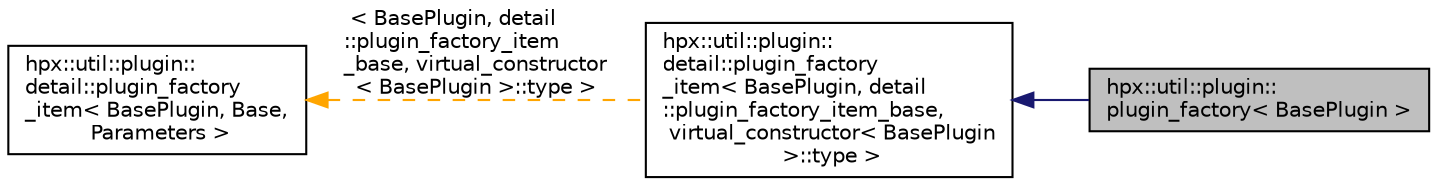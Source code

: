 digraph "hpx::util::plugin::plugin_factory&lt; BasePlugin &gt;"
{
  edge [fontname="Helvetica",fontsize="10",labelfontname="Helvetica",labelfontsize="10"];
  node [fontname="Helvetica",fontsize="10",shape=record];
  rankdir="LR";
  Node3 [label="hpx::util::plugin::\lplugin_factory\< BasePlugin \>",height=0.2,width=0.4,color="black", fillcolor="grey75", style="filled", fontcolor="black"];
  Node4 -> Node3 [dir="back",color="midnightblue",fontsize="10",style="solid",fontname="Helvetica"];
  Node4 [label="hpx::util::plugin::\ldetail::plugin_factory\l_item\< BasePlugin, detail\l::plugin_factory_item_base,\l virtual_constructor\< BasePlugin\l \>::type \>",height=0.2,width=0.4,color="black", fillcolor="white", style="filled",URL="$d5/d33/structhpx_1_1util_1_1plugin_1_1detail_1_1plugin__factory__item.html"];
  Node5 -> Node4 [dir="back",color="orange",fontsize="10",style="dashed",label=" \< BasePlugin, detail\l::plugin_factory_item\l_base, virtual_constructor\l\< BasePlugin \>::type \>" ,fontname="Helvetica"];
  Node5 [label="hpx::util::plugin::\ldetail::plugin_factory\l_item\< BasePlugin, Base,\l Parameters \>",height=0.2,width=0.4,color="black", fillcolor="white", style="filled",URL="$d5/d33/structhpx_1_1util_1_1plugin_1_1detail_1_1plugin__factory__item.html"];
}
